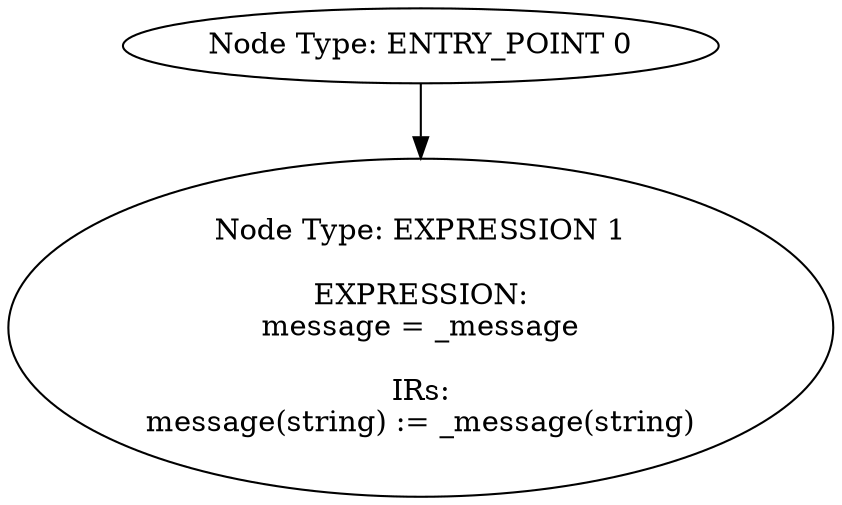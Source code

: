 digraph{
0[label="Node Type: ENTRY_POINT 0
"];
0->1;
1[label="Node Type: EXPRESSION 1

EXPRESSION:
message = _message

IRs:
message(string) := _message(string)"];
}
